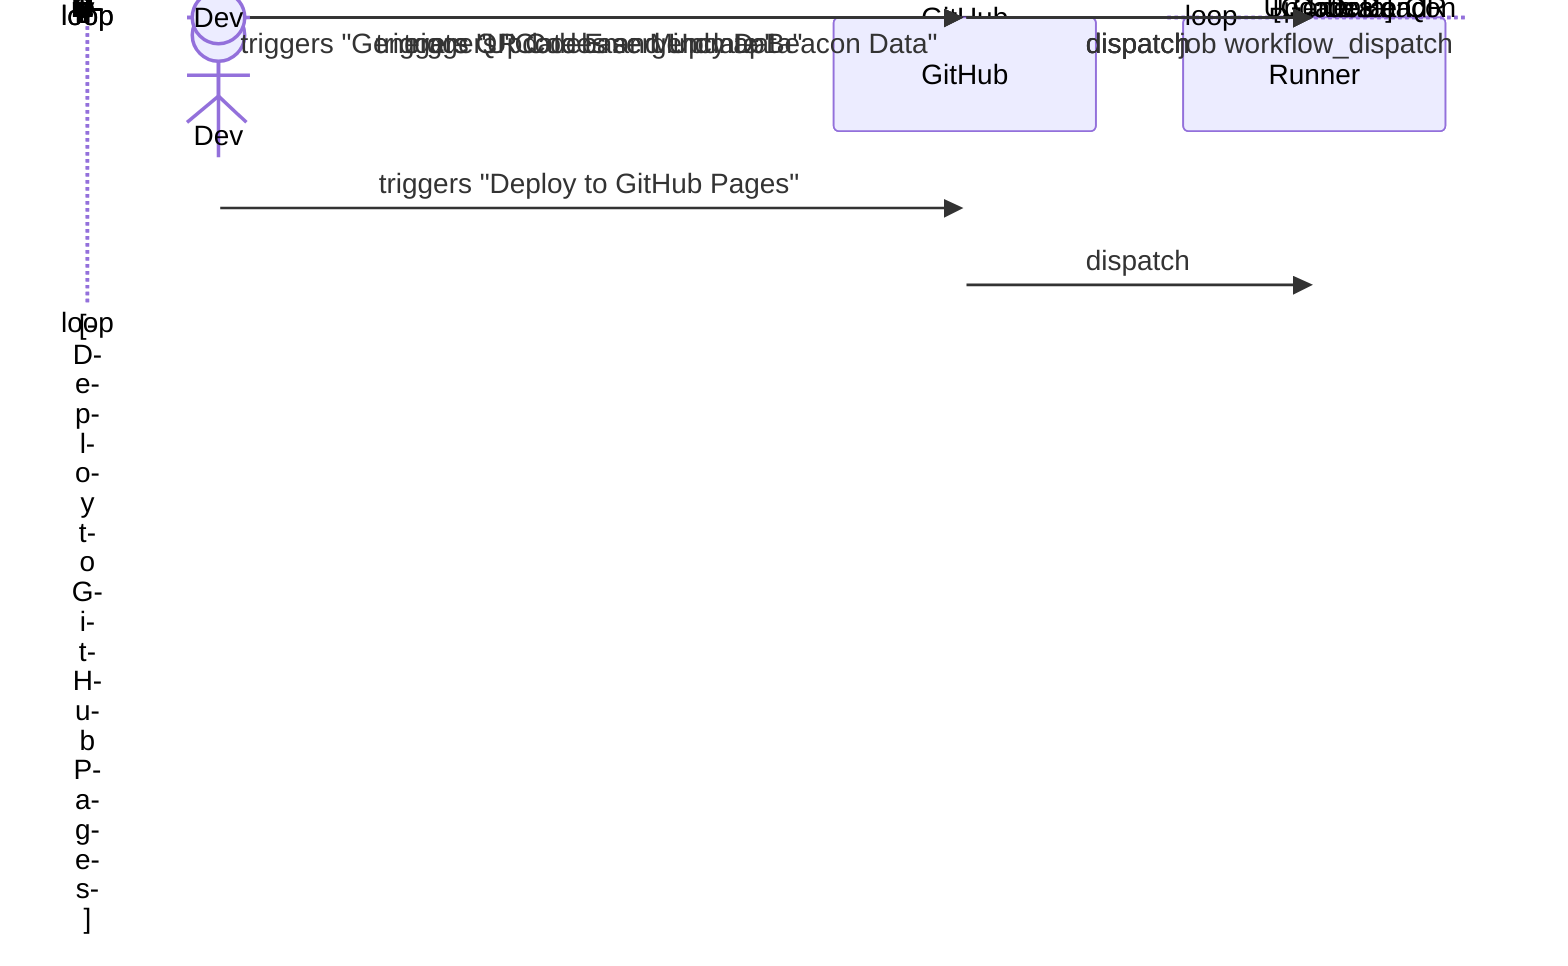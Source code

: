 sequenceDiagram
actor Dev
participant GitHub
participant Runner
Dev->>GitHub: triggers "Deploy to GitHub Pages"
GitHub->>Runner: dispatch
loop Deploy to GitHub Pages
end
Dev->>GitHub: triggers "Generate QR Codes and Update Beacon Data"
GitHub->>Runner: dispatch
loop Generate QR Codes and Update Beacon Data
Runner->>Runner: job workflow_dispatch
end
Dev->>GitHub: triggers "Codebase Mindmap"
GitHub->>Runner: dispatch
loop Codebase Mindmap
end
Dev->>GitHub: triggers "Update Emergency Data"
GitHub->>Runner: dispatch
loop Update Emergency Data
end